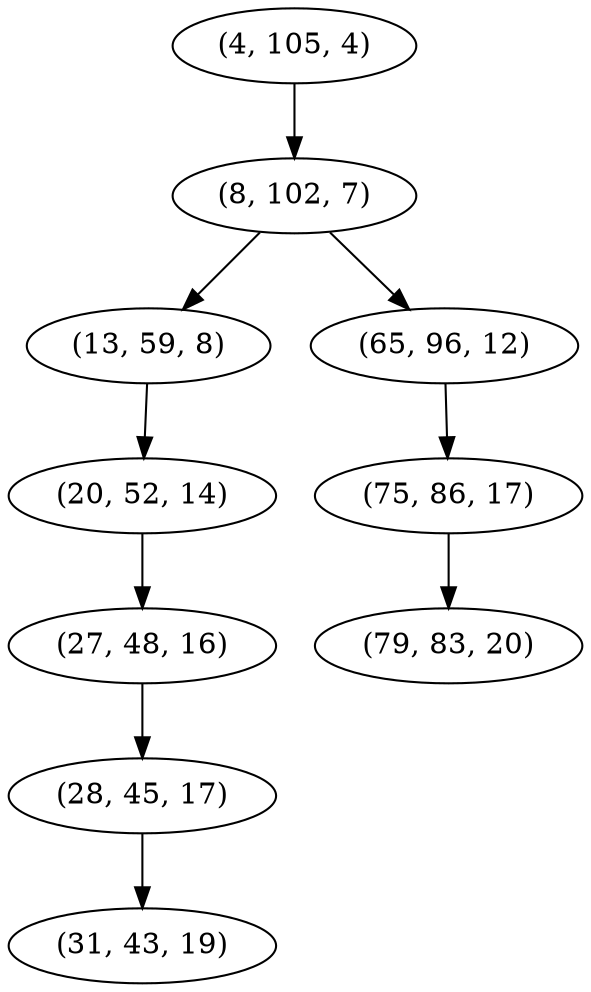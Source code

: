 digraph tree {
    "(4, 105, 4)";
    "(8, 102, 7)";
    "(13, 59, 8)";
    "(20, 52, 14)";
    "(27, 48, 16)";
    "(28, 45, 17)";
    "(31, 43, 19)";
    "(65, 96, 12)";
    "(75, 86, 17)";
    "(79, 83, 20)";
    "(4, 105, 4)" -> "(8, 102, 7)";
    "(8, 102, 7)" -> "(13, 59, 8)";
    "(8, 102, 7)" -> "(65, 96, 12)";
    "(13, 59, 8)" -> "(20, 52, 14)";
    "(20, 52, 14)" -> "(27, 48, 16)";
    "(27, 48, 16)" -> "(28, 45, 17)";
    "(28, 45, 17)" -> "(31, 43, 19)";
    "(65, 96, 12)" -> "(75, 86, 17)";
    "(75, 86, 17)" -> "(79, 83, 20)";
}
